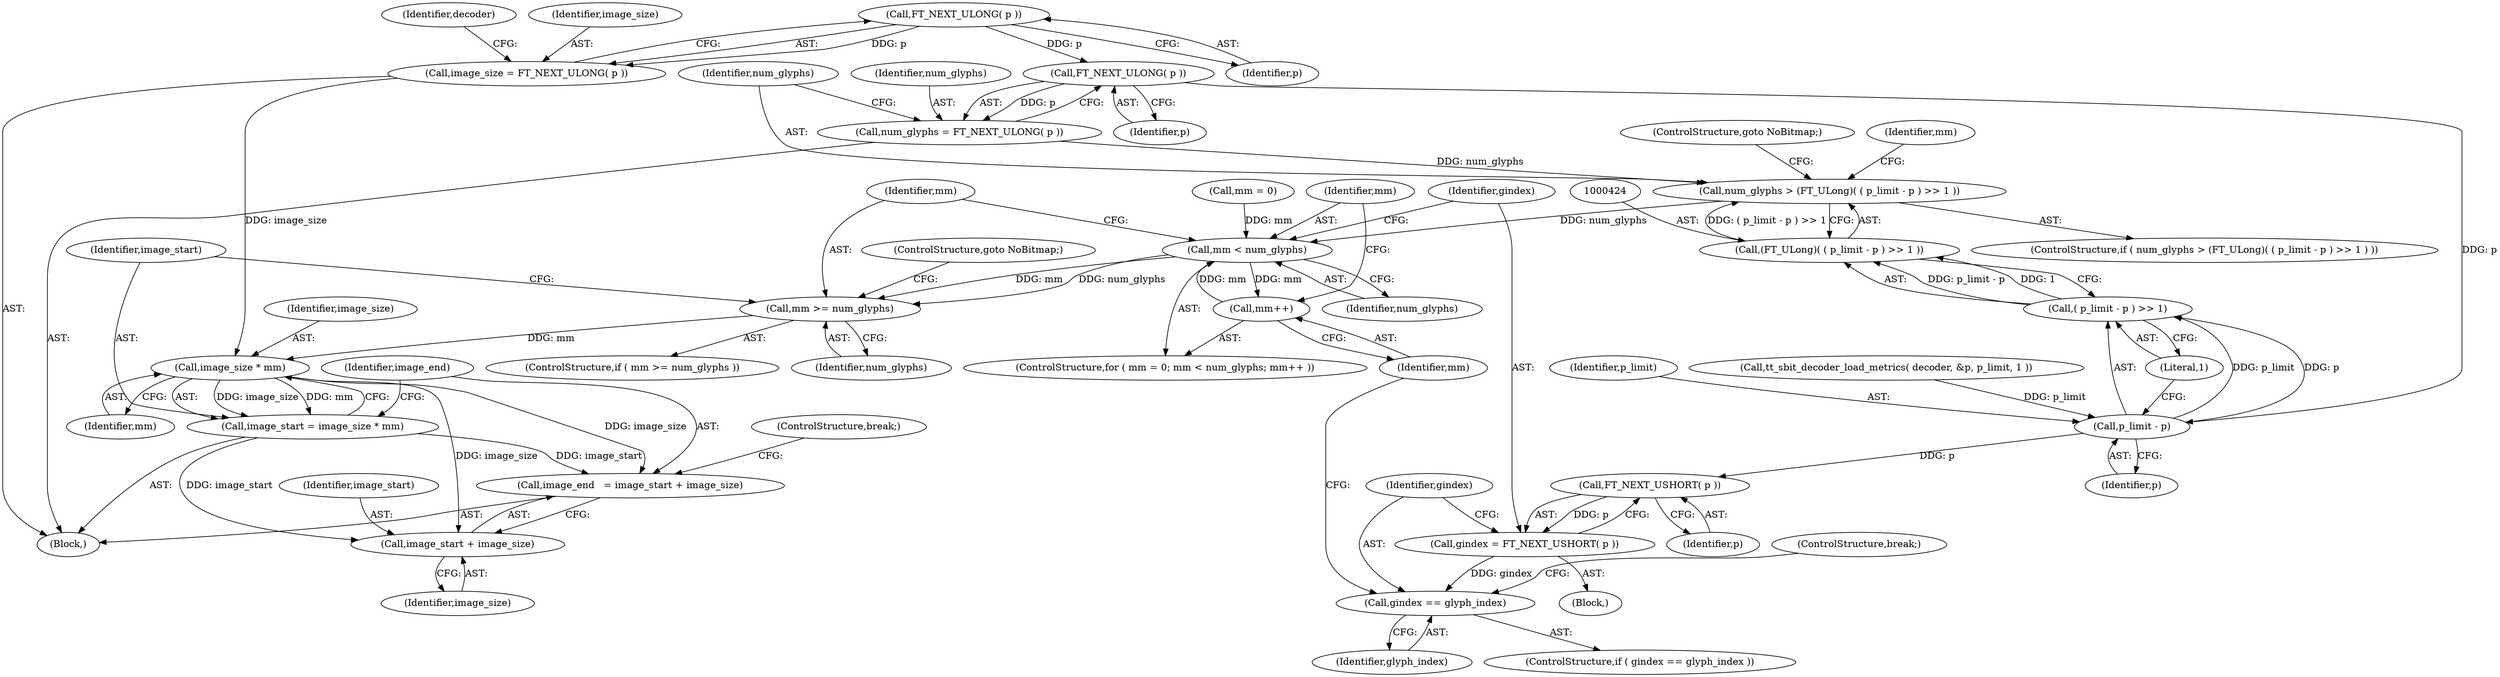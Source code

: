 digraph "0_savannah_f0292bb9920aa1dbfed5f53861e7c7a89b35833a@pointer" {
"1000406" [label="(Call,FT_NEXT_ULONG( p ))"];
"1000404" [label="(Call,image_size = FT_NEXT_ULONG( p ))"];
"1000458" [label="(Call,image_size * mm)"];
"1000456" [label="(Call,image_start = image_size * mm)"];
"1000461" [label="(Call,image_end   = image_start + image_size)"];
"1000463" [label="(Call,image_start + image_size)"];
"1000418" [label="(Call,FT_NEXT_ULONG( p ))"];
"1000416" [label="(Call,num_glyphs = FT_NEXT_ULONG( p ))"];
"1000421" [label="(Call,num_glyphs > (FT_ULong)( ( p_limit - p ) >> 1 ))"];
"1000435" [label="(Call,mm < num_glyphs)"];
"1000438" [label="(Call,mm++)"];
"1000452" [label="(Call,mm >= num_glyphs)"];
"1000426" [label="(Call,p_limit - p)"];
"1000425" [label="(Call,( p_limit - p ) >> 1)"];
"1000423" [label="(Call,(FT_ULong)( ( p_limit - p ) >> 1 ))"];
"1000444" [label="(Call,FT_NEXT_USHORT( p ))"];
"1000442" [label="(Call,gindex = FT_NEXT_USHORT( p ))"];
"1000447" [label="(Call,gindex == glyph_index)"];
"1000444" [label="(Call,FT_NEXT_USHORT( p ))"];
"1000425" [label="(Call,( p_limit - p ) >> 1)"];
"1000449" [label="(Identifier,glyph_index)"];
"1000428" [label="(Identifier,p)"];
"1000431" [label="(ControlStructure,for ( mm = 0; mm < num_glyphs; mm++ ))"];
"1000464" [label="(Identifier,image_start)"];
"1000451" [label="(ControlStructure,if ( mm >= num_glyphs ))"];
"1000443" [label="(Identifier,gindex)"];
"1000418" [label="(Call,FT_NEXT_ULONG( p ))"];
"1000393" [label="(Block,)"];
"1000438" [label="(Call,mm++)"];
"1000430" [label="(ControlStructure,goto NoBitmap;)"];
"1000435" [label="(Call,mm < num_glyphs)"];
"1000439" [label="(Identifier,mm)"];
"1000450" [label="(ControlStructure,break;)"];
"1000442" [label="(Call,gindex = FT_NEXT_USHORT( p ))"];
"1000462" [label="(Identifier,image_end)"];
"1000433" [label="(Identifier,mm)"];
"1000459" [label="(Identifier,image_size)"];
"1000429" [label="(Literal,1)"];
"1000423" [label="(Call,(FT_ULong)( ( p_limit - p ) >> 1 ))"];
"1000407" [label="(Identifier,p)"];
"1000437" [label="(Identifier,num_glyphs)"];
"1000404" [label="(Call,image_size = FT_NEXT_ULONG( p ))"];
"1000420" [label="(ControlStructure,if ( num_glyphs > (FT_ULong)( ( p_limit - p ) >> 1 ) ))"];
"1000455" [label="(ControlStructure,goto NoBitmap;)"];
"1000419" [label="(Identifier,p)"];
"1000465" [label="(Identifier,image_size)"];
"1000417" [label="(Identifier,num_glyphs)"];
"1000452" [label="(Call,mm >= num_glyphs)"];
"1000457" [label="(Identifier,image_start)"];
"1000458" [label="(Call,image_size * mm)"];
"1000466" [label="(ControlStructure,break;)"];
"1000436" [label="(Identifier,mm)"];
"1000454" [label="(Identifier,num_glyphs)"];
"1000448" [label="(Identifier,gindex)"];
"1000410" [label="(Identifier,decoder)"];
"1000421" [label="(Call,num_glyphs > (FT_ULong)( ( p_limit - p ) >> 1 ))"];
"1000456" [label="(Call,image_start = image_size * mm)"];
"1000406" [label="(Call,FT_NEXT_ULONG( p ))"];
"1000460" [label="(Identifier,mm)"];
"1000426" [label="(Call,p_limit - p)"];
"1000445" [label="(Identifier,p)"];
"1000405" [label="(Identifier,image_size)"];
"1000432" [label="(Call,mm = 0)"];
"1000427" [label="(Identifier,p_limit)"];
"1000447" [label="(Call,gindex == glyph_index)"];
"1000461" [label="(Call,image_end   = image_start + image_size)"];
"1000463" [label="(Call,image_start + image_size)"];
"1000446" [label="(ControlStructure,if ( gindex == glyph_index ))"];
"1000409" [label="(Call,tt_sbit_decoder_load_metrics( decoder, &p, p_limit, 1 ))"];
"1000440" [label="(Block,)"];
"1000416" [label="(Call,num_glyphs = FT_NEXT_ULONG( p ))"];
"1000453" [label="(Identifier,mm)"];
"1000422" [label="(Identifier,num_glyphs)"];
"1000406" -> "1000404"  [label="AST: "];
"1000406" -> "1000407"  [label="CFG: "];
"1000407" -> "1000406"  [label="AST: "];
"1000404" -> "1000406"  [label="CFG: "];
"1000406" -> "1000404"  [label="DDG: p"];
"1000406" -> "1000418"  [label="DDG: p"];
"1000404" -> "1000393"  [label="AST: "];
"1000405" -> "1000404"  [label="AST: "];
"1000410" -> "1000404"  [label="CFG: "];
"1000404" -> "1000458"  [label="DDG: image_size"];
"1000458" -> "1000456"  [label="AST: "];
"1000458" -> "1000460"  [label="CFG: "];
"1000459" -> "1000458"  [label="AST: "];
"1000460" -> "1000458"  [label="AST: "];
"1000456" -> "1000458"  [label="CFG: "];
"1000458" -> "1000456"  [label="DDG: image_size"];
"1000458" -> "1000456"  [label="DDG: mm"];
"1000452" -> "1000458"  [label="DDG: mm"];
"1000458" -> "1000461"  [label="DDG: image_size"];
"1000458" -> "1000463"  [label="DDG: image_size"];
"1000456" -> "1000393"  [label="AST: "];
"1000457" -> "1000456"  [label="AST: "];
"1000462" -> "1000456"  [label="CFG: "];
"1000456" -> "1000461"  [label="DDG: image_start"];
"1000456" -> "1000463"  [label="DDG: image_start"];
"1000461" -> "1000393"  [label="AST: "];
"1000461" -> "1000463"  [label="CFG: "];
"1000462" -> "1000461"  [label="AST: "];
"1000463" -> "1000461"  [label="AST: "];
"1000466" -> "1000461"  [label="CFG: "];
"1000463" -> "1000465"  [label="CFG: "];
"1000464" -> "1000463"  [label="AST: "];
"1000465" -> "1000463"  [label="AST: "];
"1000418" -> "1000416"  [label="AST: "];
"1000418" -> "1000419"  [label="CFG: "];
"1000419" -> "1000418"  [label="AST: "];
"1000416" -> "1000418"  [label="CFG: "];
"1000418" -> "1000416"  [label="DDG: p"];
"1000418" -> "1000426"  [label="DDG: p"];
"1000416" -> "1000393"  [label="AST: "];
"1000417" -> "1000416"  [label="AST: "];
"1000422" -> "1000416"  [label="CFG: "];
"1000416" -> "1000421"  [label="DDG: num_glyphs"];
"1000421" -> "1000420"  [label="AST: "];
"1000421" -> "1000423"  [label="CFG: "];
"1000422" -> "1000421"  [label="AST: "];
"1000423" -> "1000421"  [label="AST: "];
"1000430" -> "1000421"  [label="CFG: "];
"1000433" -> "1000421"  [label="CFG: "];
"1000423" -> "1000421"  [label="DDG: ( p_limit - p ) >> 1"];
"1000421" -> "1000435"  [label="DDG: num_glyphs"];
"1000435" -> "1000431"  [label="AST: "];
"1000435" -> "1000437"  [label="CFG: "];
"1000436" -> "1000435"  [label="AST: "];
"1000437" -> "1000435"  [label="AST: "];
"1000443" -> "1000435"  [label="CFG: "];
"1000453" -> "1000435"  [label="CFG: "];
"1000432" -> "1000435"  [label="DDG: mm"];
"1000438" -> "1000435"  [label="DDG: mm"];
"1000435" -> "1000438"  [label="DDG: mm"];
"1000435" -> "1000452"  [label="DDG: mm"];
"1000435" -> "1000452"  [label="DDG: num_glyphs"];
"1000438" -> "1000431"  [label="AST: "];
"1000438" -> "1000439"  [label="CFG: "];
"1000439" -> "1000438"  [label="AST: "];
"1000436" -> "1000438"  [label="CFG: "];
"1000452" -> "1000451"  [label="AST: "];
"1000452" -> "1000454"  [label="CFG: "];
"1000453" -> "1000452"  [label="AST: "];
"1000454" -> "1000452"  [label="AST: "];
"1000455" -> "1000452"  [label="CFG: "];
"1000457" -> "1000452"  [label="CFG: "];
"1000426" -> "1000425"  [label="AST: "];
"1000426" -> "1000428"  [label="CFG: "];
"1000427" -> "1000426"  [label="AST: "];
"1000428" -> "1000426"  [label="AST: "];
"1000429" -> "1000426"  [label="CFG: "];
"1000426" -> "1000425"  [label="DDG: p_limit"];
"1000426" -> "1000425"  [label="DDG: p"];
"1000409" -> "1000426"  [label="DDG: p_limit"];
"1000426" -> "1000444"  [label="DDG: p"];
"1000425" -> "1000423"  [label="AST: "];
"1000425" -> "1000429"  [label="CFG: "];
"1000429" -> "1000425"  [label="AST: "];
"1000423" -> "1000425"  [label="CFG: "];
"1000425" -> "1000423"  [label="DDG: p_limit - p"];
"1000425" -> "1000423"  [label="DDG: 1"];
"1000424" -> "1000423"  [label="AST: "];
"1000444" -> "1000442"  [label="AST: "];
"1000444" -> "1000445"  [label="CFG: "];
"1000445" -> "1000444"  [label="AST: "];
"1000442" -> "1000444"  [label="CFG: "];
"1000444" -> "1000442"  [label="DDG: p"];
"1000442" -> "1000440"  [label="AST: "];
"1000443" -> "1000442"  [label="AST: "];
"1000448" -> "1000442"  [label="CFG: "];
"1000442" -> "1000447"  [label="DDG: gindex"];
"1000447" -> "1000446"  [label="AST: "];
"1000447" -> "1000449"  [label="CFG: "];
"1000448" -> "1000447"  [label="AST: "];
"1000449" -> "1000447"  [label="AST: "];
"1000450" -> "1000447"  [label="CFG: "];
"1000439" -> "1000447"  [label="CFG: "];
}
